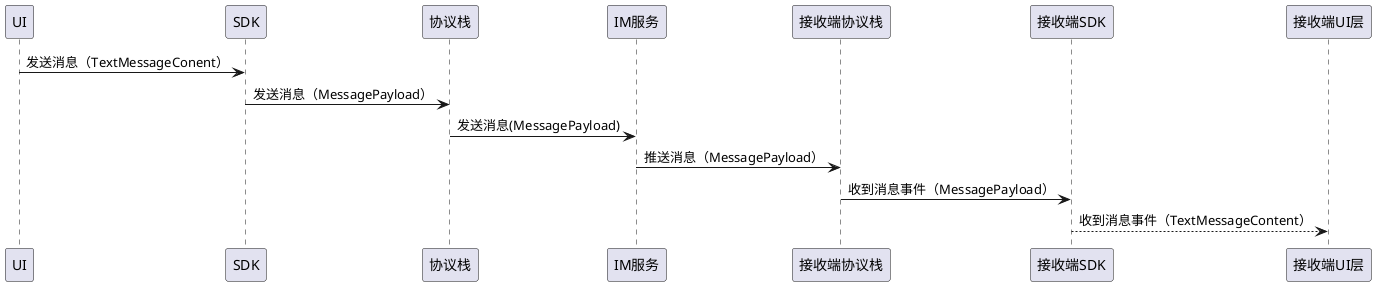 @startuml
  UI -> SDK : 发送消息（TextMessageConent）
  SDK -> 协议栈 : 发送消息（MessagePayload）
  协议栈 -> IM服务 : 发送消息(MessagePayload)
  IM服务 -> 接收端协议栈 : 推送消息（MessagePayload）
  接收端协议栈 -> 接收端SDK : 收到消息事件（MessagePayload）
  接收端SDK --> 接收端UI层 : 收到消息事件（TextMessageContent）
@enduml
